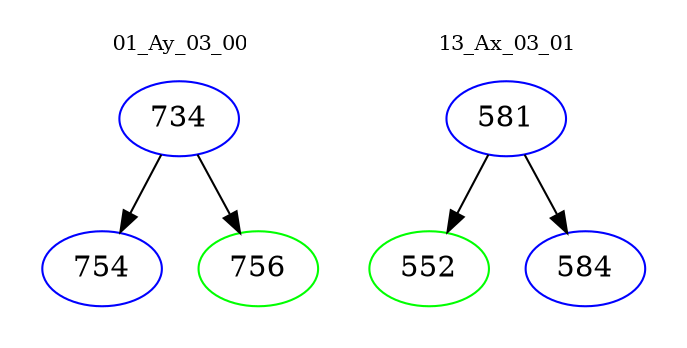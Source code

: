 digraph{
subgraph cluster_0 {
color = white
label = "01_Ay_03_00";
fontsize=10;
T0_734 [label="734", color="blue"]
T0_734 -> T0_754 [color="black"]
T0_754 [label="754", color="blue"]
T0_734 -> T0_756 [color="black"]
T0_756 [label="756", color="green"]
}
subgraph cluster_1 {
color = white
label = "13_Ax_03_01";
fontsize=10;
T1_581 [label="581", color="blue"]
T1_581 -> T1_552 [color="black"]
T1_552 [label="552", color="green"]
T1_581 -> T1_584 [color="black"]
T1_584 [label="584", color="blue"]
}
}

